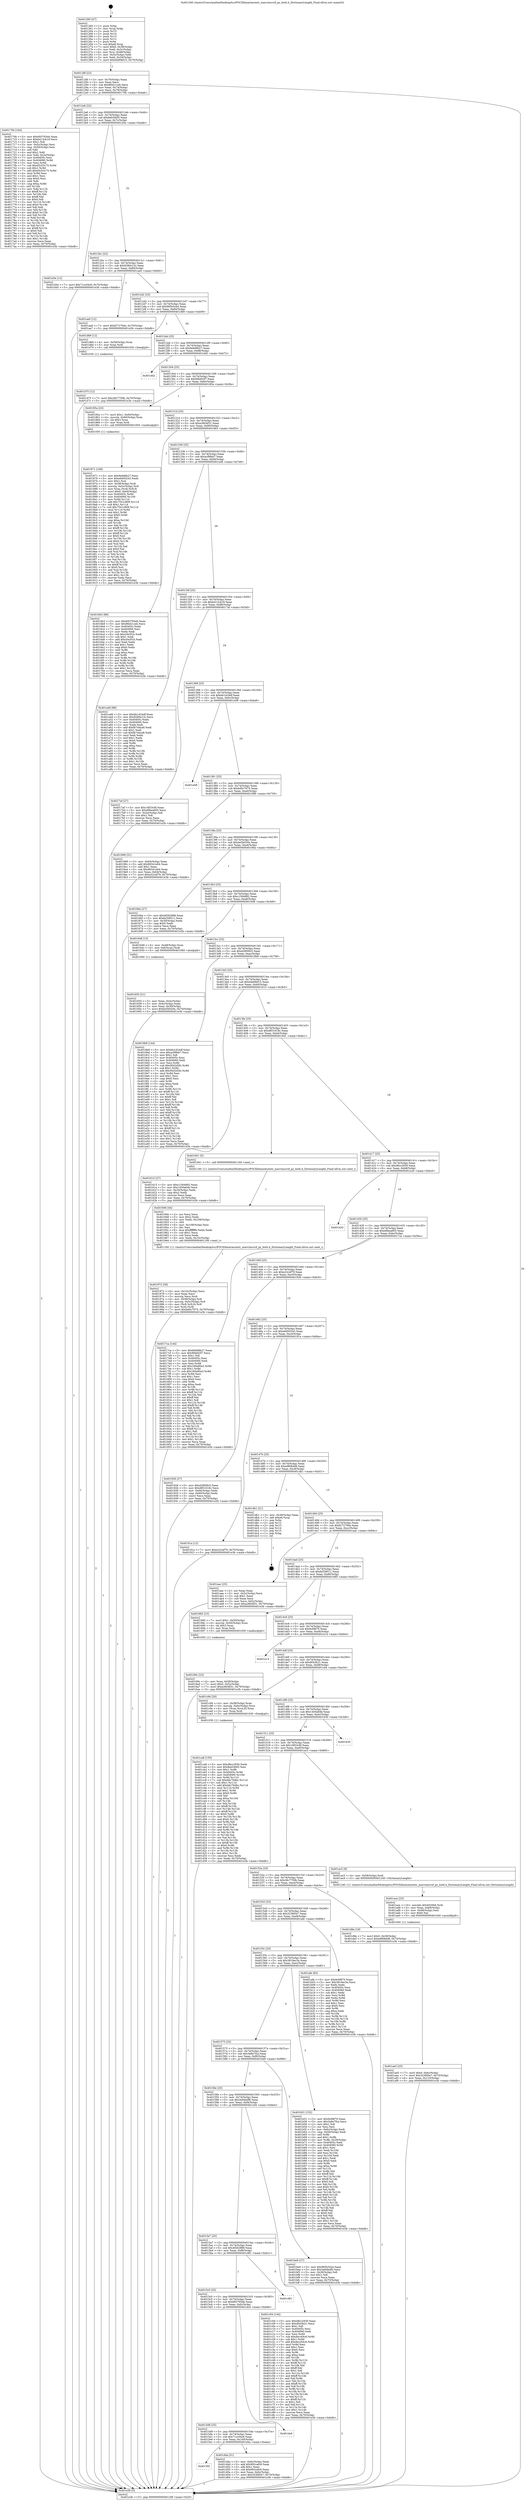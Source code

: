 digraph "0x401260" {
  label = "0x401260 (/mnt/c/Users/mathe/Desktop/tcc/POCII/binaries/extr_macvimsrcif_py_both.h_DictionaryLength_Final-ollvm.out::main(0))"
  labelloc = "t"
  node[shape=record]

  Entry [label="",width=0.3,height=0.3,shape=circle,fillcolor=black,style=filled]
  "0x40128f" [label="{
     0x40128f [23]\l
     | [instrs]\l
     &nbsp;&nbsp;0x40128f \<+3\>: mov -0x70(%rbp),%eax\l
     &nbsp;&nbsp;0x401292 \<+2\>: mov %eax,%ecx\l
     &nbsp;&nbsp;0x401294 \<+6\>: sub $0x86d21ceb,%ecx\l
     &nbsp;&nbsp;0x40129a \<+3\>: mov %eax,-0x74(%rbp)\l
     &nbsp;&nbsp;0x40129d \<+3\>: mov %ecx,-0x78(%rbp)\l
     &nbsp;&nbsp;0x4012a0 \<+6\>: je 000000000040170b \<main+0x4ab\>\l
  }"]
  "0x40170b" [label="{
     0x40170b [164]\l
     | [instrs]\l
     &nbsp;&nbsp;0x40170b \<+5\>: mov $0x693765eb,%eax\l
     &nbsp;&nbsp;0x401710 \<+5\>: mov $0xb413cb19,%ecx\l
     &nbsp;&nbsp;0x401715 \<+2\>: mov $0x1,%dl\l
     &nbsp;&nbsp;0x401717 \<+3\>: mov -0x5c(%rbp),%esi\l
     &nbsp;&nbsp;0x40171a \<+3\>: cmp -0x50(%rbp),%esi\l
     &nbsp;&nbsp;0x40171d \<+4\>: setl %dil\l
     &nbsp;&nbsp;0x401721 \<+4\>: and $0x1,%dil\l
     &nbsp;&nbsp;0x401725 \<+4\>: mov %dil,-0x2a(%rbp)\l
     &nbsp;&nbsp;0x401729 \<+7\>: mov 0x40405c,%esi\l
     &nbsp;&nbsp;0x401730 \<+8\>: mov 0x404060,%r8d\l
     &nbsp;&nbsp;0x401738 \<+3\>: mov %esi,%r9d\l
     &nbsp;&nbsp;0x40173b \<+7\>: sub $0xd3c53c75,%r9d\l
     &nbsp;&nbsp;0x401742 \<+4\>: sub $0x1,%r9d\l
     &nbsp;&nbsp;0x401746 \<+7\>: add $0xd3c53c75,%r9d\l
     &nbsp;&nbsp;0x40174d \<+4\>: imul %r9d,%esi\l
     &nbsp;&nbsp;0x401751 \<+3\>: and $0x1,%esi\l
     &nbsp;&nbsp;0x401754 \<+3\>: cmp $0x0,%esi\l
     &nbsp;&nbsp;0x401757 \<+4\>: sete %dil\l
     &nbsp;&nbsp;0x40175b \<+4\>: cmp $0xa,%r8d\l
     &nbsp;&nbsp;0x40175f \<+4\>: setl %r10b\l
     &nbsp;&nbsp;0x401763 \<+3\>: mov %dil,%r11b\l
     &nbsp;&nbsp;0x401766 \<+4\>: xor $0xff,%r11b\l
     &nbsp;&nbsp;0x40176a \<+3\>: mov %r10b,%bl\l
     &nbsp;&nbsp;0x40176d \<+3\>: xor $0xff,%bl\l
     &nbsp;&nbsp;0x401770 \<+3\>: xor $0x0,%dl\l
     &nbsp;&nbsp;0x401773 \<+3\>: mov %r11b,%r14b\l
     &nbsp;&nbsp;0x401776 \<+4\>: and $0x0,%r14b\l
     &nbsp;&nbsp;0x40177a \<+3\>: and %dl,%dil\l
     &nbsp;&nbsp;0x40177d \<+3\>: mov %bl,%r15b\l
     &nbsp;&nbsp;0x401780 \<+4\>: and $0x0,%r15b\l
     &nbsp;&nbsp;0x401784 \<+3\>: and %dl,%r10b\l
     &nbsp;&nbsp;0x401787 \<+3\>: or %dil,%r14b\l
     &nbsp;&nbsp;0x40178a \<+3\>: or %r10b,%r15b\l
     &nbsp;&nbsp;0x40178d \<+3\>: xor %r15b,%r14b\l
     &nbsp;&nbsp;0x401790 \<+3\>: or %bl,%r11b\l
     &nbsp;&nbsp;0x401793 \<+4\>: xor $0xff,%r11b\l
     &nbsp;&nbsp;0x401797 \<+3\>: or $0x0,%dl\l
     &nbsp;&nbsp;0x40179a \<+3\>: and %dl,%r11b\l
     &nbsp;&nbsp;0x40179d \<+3\>: or %r11b,%r14b\l
     &nbsp;&nbsp;0x4017a0 \<+4\>: test $0x1,%r14b\l
     &nbsp;&nbsp;0x4017a4 \<+3\>: cmovne %ecx,%eax\l
     &nbsp;&nbsp;0x4017a7 \<+3\>: mov %eax,-0x70(%rbp)\l
     &nbsp;&nbsp;0x4017aa \<+5\>: jmp 0000000000401e3b \<main+0xbdb\>\l
  }"]
  "0x4012a6" [label="{
     0x4012a6 [22]\l
     | [instrs]\l
     &nbsp;&nbsp;0x4012a6 \<+5\>: jmp 00000000004012ab \<main+0x4b\>\l
     &nbsp;&nbsp;0x4012ab \<+3\>: mov -0x74(%rbp),%eax\l
     &nbsp;&nbsp;0x4012ae \<+5\>: sub $0x8eb54f45,%eax\l
     &nbsp;&nbsp;0x4012b3 \<+3\>: mov %eax,-0x7c(%rbp)\l
     &nbsp;&nbsp;0x4012b6 \<+6\>: je 0000000000401d3e \<main+0xade\>\l
  }"]
  Exit [label="",width=0.3,height=0.3,shape=circle,fillcolor=black,style=filled,peripheries=2]
  "0x401d3e" [label="{
     0x401d3e [12]\l
     | [instrs]\l
     &nbsp;&nbsp;0x401d3e \<+7\>: movl $0x71cc04c6,-0x70(%rbp)\l
     &nbsp;&nbsp;0x401d45 \<+5\>: jmp 0000000000401e3b \<main+0xbdb\>\l
  }"]
  "0x4012bc" [label="{
     0x4012bc [22]\l
     | [instrs]\l
     &nbsp;&nbsp;0x4012bc \<+5\>: jmp 00000000004012c1 \<main+0x61\>\l
     &nbsp;&nbsp;0x4012c1 \<+3\>: mov -0x74(%rbp),%eax\l
     &nbsp;&nbsp;0x4012c4 \<+5\>: sub $0x9280e13c,%eax\l
     &nbsp;&nbsp;0x4012c9 \<+3\>: mov %eax,-0x80(%rbp)\l
     &nbsp;&nbsp;0x4012cc \<+6\>: je 0000000000401aa0 \<main+0x840\>\l
  }"]
  "0x401d75" [label="{
     0x401d75 [12]\l
     | [instrs]\l
     &nbsp;&nbsp;0x401d75 \<+7\>: movl $0x28c7759b,-0x70(%rbp)\l
     &nbsp;&nbsp;0x401d7c \<+5\>: jmp 0000000000401e3b \<main+0xbdb\>\l
  }"]
  "0x401aa0" [label="{
     0x401aa0 [12]\l
     | [instrs]\l
     &nbsp;&nbsp;0x401aa0 \<+7\>: movl $0xf272700e,-0x70(%rbp)\l
     &nbsp;&nbsp;0x401aa7 \<+5\>: jmp 0000000000401e3b \<main+0xbdb\>\l
  }"]
  "0x4012d2" [label="{
     0x4012d2 [25]\l
     | [instrs]\l
     &nbsp;&nbsp;0x4012d2 \<+5\>: jmp 00000000004012d7 \<main+0x77\>\l
     &nbsp;&nbsp;0x4012d7 \<+3\>: mov -0x74(%rbp),%eax\l
     &nbsp;&nbsp;0x4012da \<+5\>: sub $0x965b3cb4,%eax\l
     &nbsp;&nbsp;0x4012df \<+6\>: mov %eax,-0x84(%rbp)\l
     &nbsp;&nbsp;0x4012e5 \<+6\>: je 0000000000401d69 \<main+0xb09\>\l
  }"]
  "0x4015f2" [label="{
     0x4015f2\l
  }", style=dashed]
  "0x401d69" [label="{
     0x401d69 [12]\l
     | [instrs]\l
     &nbsp;&nbsp;0x401d69 \<+4\>: mov -0x58(%rbp),%rax\l
     &nbsp;&nbsp;0x401d6d \<+3\>: mov %rax,%rdi\l
     &nbsp;&nbsp;0x401d70 \<+5\>: call 0000000000401030 \<free@plt\>\l
     | [calls]\l
     &nbsp;&nbsp;0x401030 \{1\} (unknown)\l
  }"]
  "0x4012eb" [label="{
     0x4012eb [25]\l
     | [instrs]\l
     &nbsp;&nbsp;0x4012eb \<+5\>: jmp 00000000004012f0 \<main+0x90\>\l
     &nbsp;&nbsp;0x4012f0 \<+3\>: mov -0x74(%rbp),%eax\l
     &nbsp;&nbsp;0x4012f3 \<+5\>: sub $0x9e9d9b27,%eax\l
     &nbsp;&nbsp;0x4012f8 \<+6\>: mov %eax,-0x88(%rbp)\l
     &nbsp;&nbsp;0x4012fe \<+6\>: je 0000000000401dd2 \<main+0xb72\>\l
  }"]
  "0x401d4a" [label="{
     0x401d4a [31]\l
     | [instrs]\l
     &nbsp;&nbsp;0x401d4a \<+3\>: mov -0x6c(%rbp),%eax\l
     &nbsp;&nbsp;0x401d4d \<+5\>: add $0x992cafc8,%eax\l
     &nbsp;&nbsp;0x401d52 \<+3\>: add $0x1,%eax\l
     &nbsp;&nbsp;0x401d55 \<+5\>: sub $0x992cafc8,%eax\l
     &nbsp;&nbsp;0x401d5a \<+3\>: mov %eax,-0x6c(%rbp)\l
     &nbsp;&nbsp;0x401d5d \<+7\>: movl $0x323fd5e7,-0x70(%rbp)\l
     &nbsp;&nbsp;0x401d64 \<+5\>: jmp 0000000000401e3b \<main+0xbdb\>\l
  }"]
  "0x401dd2" [label="{
     0x401dd2\l
  }", style=dashed]
  "0x401304" [label="{
     0x401304 [25]\l
     | [instrs]\l
     &nbsp;&nbsp;0x401304 \<+5\>: jmp 0000000000401309 \<main+0xa9\>\l
     &nbsp;&nbsp;0x401309 \<+3\>: mov -0x74(%rbp),%eax\l
     &nbsp;&nbsp;0x40130c \<+5\>: sub $0x9f4d02f7,%eax\l
     &nbsp;&nbsp;0x401311 \<+6\>: mov %eax,-0x8c(%rbp)\l
     &nbsp;&nbsp;0x401317 \<+6\>: je 000000000040185a \<main+0x5fa\>\l
  }"]
  "0x4015d9" [label="{
     0x4015d9 [25]\l
     | [instrs]\l
     &nbsp;&nbsp;0x4015d9 \<+5\>: jmp 00000000004015de \<main+0x37e\>\l
     &nbsp;&nbsp;0x4015de \<+3\>: mov -0x74(%rbp),%eax\l
     &nbsp;&nbsp;0x4015e1 \<+5\>: sub $0x71cc04c6,%eax\l
     &nbsp;&nbsp;0x4015e6 \<+6\>: mov %eax,-0x100(%rbp)\l
     &nbsp;&nbsp;0x4015ec \<+6\>: je 0000000000401d4a \<main+0xaea\>\l
  }"]
  "0x40185a" [label="{
     0x40185a [23]\l
     | [instrs]\l
     &nbsp;&nbsp;0x40185a \<+7\>: movl $0x1,-0x60(%rbp)\l
     &nbsp;&nbsp;0x401861 \<+4\>: movslq -0x60(%rbp),%rax\l
     &nbsp;&nbsp;0x401865 \<+4\>: shl $0x3,%rax\l
     &nbsp;&nbsp;0x401869 \<+3\>: mov %rax,%rdi\l
     &nbsp;&nbsp;0x40186c \<+5\>: call 0000000000401050 \<malloc@plt\>\l
     | [calls]\l
     &nbsp;&nbsp;0x401050 \{1\} (unknown)\l
  }"]
  "0x40131d" [label="{
     0x40131d [25]\l
     | [instrs]\l
     &nbsp;&nbsp;0x40131d \<+5\>: jmp 0000000000401322 \<main+0xc2\>\l
     &nbsp;&nbsp;0x401322 \<+3\>: mov -0x74(%rbp),%eax\l
     &nbsp;&nbsp;0x401325 \<+5\>: sub $0xa3604f31,%eax\l
     &nbsp;&nbsp;0x40132a \<+6\>: mov %eax,-0x90(%rbp)\l
     &nbsp;&nbsp;0x401330 \<+6\>: je 00000000004016b3 \<main+0x453\>\l
  }"]
  "0x401dc6" [label="{
     0x401dc6\l
  }", style=dashed]
  "0x4016b3" [label="{
     0x4016b3 [88]\l
     | [instrs]\l
     &nbsp;&nbsp;0x4016b3 \<+5\>: mov $0x693765eb,%eax\l
     &nbsp;&nbsp;0x4016b8 \<+5\>: mov $0x86d21ceb,%ecx\l
     &nbsp;&nbsp;0x4016bd \<+7\>: mov 0x40405c,%edx\l
     &nbsp;&nbsp;0x4016c4 \<+7\>: mov 0x404060,%esi\l
     &nbsp;&nbsp;0x4016cb \<+2\>: mov %edx,%edi\l
     &nbsp;&nbsp;0x4016cd \<+6\>: sub $0xc0e3f1b,%edi\l
     &nbsp;&nbsp;0x4016d3 \<+3\>: sub $0x1,%edi\l
     &nbsp;&nbsp;0x4016d6 \<+6\>: add $0xc0e3f1b,%edi\l
     &nbsp;&nbsp;0x4016dc \<+3\>: imul %edi,%edx\l
     &nbsp;&nbsp;0x4016df \<+3\>: and $0x1,%edx\l
     &nbsp;&nbsp;0x4016e2 \<+3\>: cmp $0x0,%edx\l
     &nbsp;&nbsp;0x4016e5 \<+4\>: sete %r8b\l
     &nbsp;&nbsp;0x4016e9 \<+3\>: cmp $0xa,%esi\l
     &nbsp;&nbsp;0x4016ec \<+4\>: setl %r9b\l
     &nbsp;&nbsp;0x4016f0 \<+3\>: mov %r8b,%r10b\l
     &nbsp;&nbsp;0x4016f3 \<+3\>: and %r9b,%r10b\l
     &nbsp;&nbsp;0x4016f6 \<+3\>: xor %r9b,%r8b\l
     &nbsp;&nbsp;0x4016f9 \<+3\>: or %r8b,%r10b\l
     &nbsp;&nbsp;0x4016fc \<+4\>: test $0x1,%r10b\l
     &nbsp;&nbsp;0x401700 \<+3\>: cmovne %ecx,%eax\l
     &nbsp;&nbsp;0x401703 \<+3\>: mov %eax,-0x70(%rbp)\l
     &nbsp;&nbsp;0x401706 \<+5\>: jmp 0000000000401e3b \<main+0xbdb\>\l
  }"]
  "0x401336" [label="{
     0x401336 [25]\l
     | [instrs]\l
     &nbsp;&nbsp;0x401336 \<+5\>: jmp 000000000040133b \<main+0xdb\>\l
     &nbsp;&nbsp;0x40133b \<+3\>: mov -0x74(%rbp),%eax\l
     &nbsp;&nbsp;0x40133e \<+5\>: sub $0xacf9feb7,%eax\l
     &nbsp;&nbsp;0x401343 \<+6\>: mov %eax,-0x94(%rbp)\l
     &nbsp;&nbsp;0x401349 \<+6\>: je 0000000000401a48 \<main+0x7e8\>\l
  }"]
  "0x4015c0" [label="{
     0x4015c0 [25]\l
     | [instrs]\l
     &nbsp;&nbsp;0x4015c0 \<+5\>: jmp 00000000004015c5 \<main+0x365\>\l
     &nbsp;&nbsp;0x4015c5 \<+3\>: mov -0x74(%rbp),%eax\l
     &nbsp;&nbsp;0x4015c8 \<+5\>: sub $0x693765eb,%eax\l
     &nbsp;&nbsp;0x4015cd \<+6\>: mov %eax,-0xfc(%rbp)\l
     &nbsp;&nbsp;0x4015d3 \<+6\>: je 0000000000401dc6 \<main+0xb66\>\l
  }"]
  "0x401a48" [label="{
     0x401a48 [88]\l
     | [instrs]\l
     &nbsp;&nbsp;0x401a48 \<+5\>: mov $0xbb1d24df,%eax\l
     &nbsp;&nbsp;0x401a4d \<+5\>: mov $0x9280e13c,%ecx\l
     &nbsp;&nbsp;0x401a52 \<+7\>: mov 0x40405c,%edx\l
     &nbsp;&nbsp;0x401a59 \<+7\>: mov 0x404060,%esi\l
     &nbsp;&nbsp;0x401a60 \<+2\>: mov %edx,%edi\l
     &nbsp;&nbsp;0x401a62 \<+6\>: add $0xfb74dca8,%edi\l
     &nbsp;&nbsp;0x401a68 \<+3\>: sub $0x1,%edi\l
     &nbsp;&nbsp;0x401a6b \<+6\>: sub $0xfb74dca8,%edi\l
     &nbsp;&nbsp;0x401a71 \<+3\>: imul %edi,%edx\l
     &nbsp;&nbsp;0x401a74 \<+3\>: and $0x1,%edx\l
     &nbsp;&nbsp;0x401a77 \<+3\>: cmp $0x0,%edx\l
     &nbsp;&nbsp;0x401a7a \<+4\>: sete %r8b\l
     &nbsp;&nbsp;0x401a7e \<+3\>: cmp $0xa,%esi\l
     &nbsp;&nbsp;0x401a81 \<+4\>: setl %r9b\l
     &nbsp;&nbsp;0x401a85 \<+3\>: mov %r8b,%r10b\l
     &nbsp;&nbsp;0x401a88 \<+3\>: and %r9b,%r10b\l
     &nbsp;&nbsp;0x401a8b \<+3\>: xor %r9b,%r8b\l
     &nbsp;&nbsp;0x401a8e \<+3\>: or %r8b,%r10b\l
     &nbsp;&nbsp;0x401a91 \<+4\>: test $0x1,%r10b\l
     &nbsp;&nbsp;0x401a95 \<+3\>: cmovne %ecx,%eax\l
     &nbsp;&nbsp;0x401a98 \<+3\>: mov %eax,-0x70(%rbp)\l
     &nbsp;&nbsp;0x401a9b \<+5\>: jmp 0000000000401e3b \<main+0xbdb\>\l
  }"]
  "0x40134f" [label="{
     0x40134f [25]\l
     | [instrs]\l
     &nbsp;&nbsp;0x40134f \<+5\>: jmp 0000000000401354 \<main+0xf4\>\l
     &nbsp;&nbsp;0x401354 \<+3\>: mov -0x74(%rbp),%eax\l
     &nbsp;&nbsp;0x401357 \<+5\>: sub $0xb413cb19,%eax\l
     &nbsp;&nbsp;0x40135c \<+6\>: mov %eax,-0x98(%rbp)\l
     &nbsp;&nbsp;0x401362 \<+6\>: je 00000000004017af \<main+0x54f\>\l
  }"]
  "0x401d81" [label="{
     0x401d81\l
  }", style=dashed]
  "0x4017af" [label="{
     0x4017af [27]\l
     | [instrs]\l
     &nbsp;&nbsp;0x4017af \<+5\>: mov $0x16f33cfd,%eax\l
     &nbsp;&nbsp;0x4017b4 \<+5\>: mov $0xd9bea605,%ecx\l
     &nbsp;&nbsp;0x4017b9 \<+3\>: mov -0x2a(%rbp),%dl\l
     &nbsp;&nbsp;0x4017bc \<+3\>: test $0x1,%dl\l
     &nbsp;&nbsp;0x4017bf \<+3\>: cmovne %ecx,%eax\l
     &nbsp;&nbsp;0x4017c2 \<+3\>: mov %eax,-0x70(%rbp)\l
     &nbsp;&nbsp;0x4017c5 \<+5\>: jmp 0000000000401e3b \<main+0xbdb\>\l
  }"]
  "0x401368" [label="{
     0x401368 [25]\l
     | [instrs]\l
     &nbsp;&nbsp;0x401368 \<+5\>: jmp 000000000040136d \<main+0x10d\>\l
     &nbsp;&nbsp;0x40136d \<+3\>: mov -0x74(%rbp),%eax\l
     &nbsp;&nbsp;0x401370 \<+5\>: sub $0xbb1d24df,%eax\l
     &nbsp;&nbsp;0x401375 \<+6\>: mov %eax,-0x9c(%rbp)\l
     &nbsp;&nbsp;0x40137b \<+6\>: je 0000000000401e08 \<main+0xba8\>\l
  }"]
  "0x401ca8" [label="{
     0x401ca8 [150]\l
     | [instrs]\l
     &nbsp;&nbsp;0x401ca8 \<+5\>: mov $0xd8cc2930,%edx\l
     &nbsp;&nbsp;0x401cad \<+5\>: mov $0x8eb54f45,%esi\l
     &nbsp;&nbsp;0x401cb2 \<+3\>: mov $0x1,%r8b\l
     &nbsp;&nbsp;0x401cb5 \<+8\>: mov 0x40405c,%r9d\l
     &nbsp;&nbsp;0x401cbd \<+8\>: mov 0x404060,%r10d\l
     &nbsp;&nbsp;0x401cc5 \<+3\>: mov %r9d,%r11d\l
     &nbsp;&nbsp;0x401cc8 \<+7\>: sub $0xddc76dbc,%r11d\l
     &nbsp;&nbsp;0x401ccf \<+4\>: sub $0x1,%r11d\l
     &nbsp;&nbsp;0x401cd3 \<+7\>: add $0xddc76dbc,%r11d\l
     &nbsp;&nbsp;0x401cda \<+4\>: imul %r11d,%r9d\l
     &nbsp;&nbsp;0x401cde \<+4\>: and $0x1,%r9d\l
     &nbsp;&nbsp;0x401ce2 \<+4\>: cmp $0x0,%r9d\l
     &nbsp;&nbsp;0x401ce6 \<+3\>: sete %bl\l
     &nbsp;&nbsp;0x401ce9 \<+4\>: cmp $0xa,%r10d\l
     &nbsp;&nbsp;0x401ced \<+4\>: setl %r14b\l
     &nbsp;&nbsp;0x401cf1 \<+3\>: mov %bl,%r15b\l
     &nbsp;&nbsp;0x401cf4 \<+4\>: xor $0xff,%r15b\l
     &nbsp;&nbsp;0x401cf8 \<+3\>: mov %r14b,%r12b\l
     &nbsp;&nbsp;0x401cfb \<+4\>: xor $0xff,%r12b\l
     &nbsp;&nbsp;0x401cff \<+4\>: xor $0x0,%r8b\l
     &nbsp;&nbsp;0x401d03 \<+3\>: mov %r15b,%r13b\l
     &nbsp;&nbsp;0x401d06 \<+4\>: and $0x0,%r13b\l
     &nbsp;&nbsp;0x401d0a \<+3\>: and %r8b,%bl\l
     &nbsp;&nbsp;0x401d0d \<+3\>: mov %r12b,%al\l
     &nbsp;&nbsp;0x401d10 \<+2\>: and $0x0,%al\l
     &nbsp;&nbsp;0x401d12 \<+3\>: and %r8b,%r14b\l
     &nbsp;&nbsp;0x401d15 \<+3\>: or %bl,%r13b\l
     &nbsp;&nbsp;0x401d18 \<+3\>: or %r14b,%al\l
     &nbsp;&nbsp;0x401d1b \<+3\>: xor %al,%r13b\l
     &nbsp;&nbsp;0x401d1e \<+3\>: or %r12b,%r15b\l
     &nbsp;&nbsp;0x401d21 \<+4\>: xor $0xff,%r15b\l
     &nbsp;&nbsp;0x401d25 \<+4\>: or $0x0,%r8b\l
     &nbsp;&nbsp;0x401d29 \<+3\>: and %r8b,%r15b\l
     &nbsp;&nbsp;0x401d2c \<+3\>: or %r15b,%r13b\l
     &nbsp;&nbsp;0x401d2f \<+4\>: test $0x1,%r13b\l
     &nbsp;&nbsp;0x401d33 \<+3\>: cmovne %esi,%edx\l
     &nbsp;&nbsp;0x401d36 \<+3\>: mov %edx,-0x70(%rbp)\l
     &nbsp;&nbsp;0x401d39 \<+5\>: jmp 0000000000401e3b \<main+0xbdb\>\l
  }"]
  "0x401e08" [label="{
     0x401e08\l
  }", style=dashed]
  "0x401381" [label="{
     0x401381 [25]\l
     | [instrs]\l
     &nbsp;&nbsp;0x401381 \<+5\>: jmp 0000000000401386 \<main+0x126\>\l
     &nbsp;&nbsp;0x401386 \<+3\>: mov -0x74(%rbp),%eax\l
     &nbsp;&nbsp;0x401389 \<+5\>: sub $0xbd0c7675,%eax\l
     &nbsp;&nbsp;0x40138e \<+6\>: mov %eax,-0xa0(%rbp)\l
     &nbsp;&nbsp;0x401394 \<+6\>: je 0000000000401999 \<main+0x739\>\l
  }"]
  "0x4015a7" [label="{
     0x4015a7 [25]\l
     | [instrs]\l
     &nbsp;&nbsp;0x4015a7 \<+5\>: jmp 00000000004015ac \<main+0x34c\>\l
     &nbsp;&nbsp;0x4015ac \<+3\>: mov -0x74(%rbp),%eax\l
     &nbsp;&nbsp;0x4015af \<+5\>: sub $0x4f262888,%eax\l
     &nbsp;&nbsp;0x4015b4 \<+6\>: mov %eax,-0xf8(%rbp)\l
     &nbsp;&nbsp;0x4015ba \<+6\>: je 0000000000401d81 \<main+0xb21\>\l
  }"]
  "0x401999" [label="{
     0x401999 [31]\l
     | [instrs]\l
     &nbsp;&nbsp;0x401999 \<+3\>: mov -0x64(%rbp),%eax\l
     &nbsp;&nbsp;0x40199c \<+5\>: add $0x96341e64,%eax\l
     &nbsp;&nbsp;0x4019a1 \<+3\>: add $0x1,%eax\l
     &nbsp;&nbsp;0x4019a4 \<+5\>: sub $0x96341e64,%eax\l
     &nbsp;&nbsp;0x4019a9 \<+3\>: mov %eax,-0x64(%rbp)\l
     &nbsp;&nbsp;0x4019ac \<+7\>: movl $0xe22c4f79,-0x70(%rbp)\l
     &nbsp;&nbsp;0x4019b3 \<+5\>: jmp 0000000000401e3b \<main+0xbdb\>\l
  }"]
  "0x40139a" [label="{
     0x40139a [25]\l
     | [instrs]\l
     &nbsp;&nbsp;0x40139a \<+5\>: jmp 000000000040139f \<main+0x13f\>\l
     &nbsp;&nbsp;0x40139f \<+3\>: mov -0x74(%rbp),%eax\l
     &nbsp;&nbsp;0x4013a2 \<+5\>: sub $0xbe5b020e,%eax\l
     &nbsp;&nbsp;0x4013a7 \<+6\>: mov %eax,-0xa4(%rbp)\l
     &nbsp;&nbsp;0x4013ad \<+6\>: je 000000000040166a \<main+0x40a\>\l
  }"]
  "0x401c04" [label="{
     0x401c04 [144]\l
     | [instrs]\l
     &nbsp;&nbsp;0x401c04 \<+5\>: mov $0xd8cc2930,%eax\l
     &nbsp;&nbsp;0x401c09 \<+5\>: mov $0xd043b21,%ecx\l
     &nbsp;&nbsp;0x401c0e \<+2\>: mov $0x1,%dl\l
     &nbsp;&nbsp;0x401c10 \<+7\>: mov 0x40405c,%esi\l
     &nbsp;&nbsp;0x401c17 \<+7\>: mov 0x404060,%edi\l
     &nbsp;&nbsp;0x401c1e \<+3\>: mov %esi,%r8d\l
     &nbsp;&nbsp;0x401c21 \<+7\>: sub $0xdecc64c9,%r8d\l
     &nbsp;&nbsp;0x401c28 \<+4\>: sub $0x1,%r8d\l
     &nbsp;&nbsp;0x401c2c \<+7\>: add $0xdecc64c9,%r8d\l
     &nbsp;&nbsp;0x401c33 \<+4\>: imul %r8d,%esi\l
     &nbsp;&nbsp;0x401c37 \<+3\>: and $0x1,%esi\l
     &nbsp;&nbsp;0x401c3a \<+3\>: cmp $0x0,%esi\l
     &nbsp;&nbsp;0x401c3d \<+4\>: sete %r9b\l
     &nbsp;&nbsp;0x401c41 \<+3\>: cmp $0xa,%edi\l
     &nbsp;&nbsp;0x401c44 \<+4\>: setl %r10b\l
     &nbsp;&nbsp;0x401c48 \<+3\>: mov %r9b,%r11b\l
     &nbsp;&nbsp;0x401c4b \<+4\>: xor $0xff,%r11b\l
     &nbsp;&nbsp;0x401c4f \<+3\>: mov %r10b,%bl\l
     &nbsp;&nbsp;0x401c52 \<+3\>: xor $0xff,%bl\l
     &nbsp;&nbsp;0x401c55 \<+3\>: xor $0x1,%dl\l
     &nbsp;&nbsp;0x401c58 \<+3\>: mov %r11b,%r14b\l
     &nbsp;&nbsp;0x401c5b \<+4\>: and $0xff,%r14b\l
     &nbsp;&nbsp;0x401c5f \<+3\>: and %dl,%r9b\l
     &nbsp;&nbsp;0x401c62 \<+3\>: mov %bl,%r15b\l
     &nbsp;&nbsp;0x401c65 \<+4\>: and $0xff,%r15b\l
     &nbsp;&nbsp;0x401c69 \<+3\>: and %dl,%r10b\l
     &nbsp;&nbsp;0x401c6c \<+3\>: or %r9b,%r14b\l
     &nbsp;&nbsp;0x401c6f \<+3\>: or %r10b,%r15b\l
     &nbsp;&nbsp;0x401c72 \<+3\>: xor %r15b,%r14b\l
     &nbsp;&nbsp;0x401c75 \<+3\>: or %bl,%r11b\l
     &nbsp;&nbsp;0x401c78 \<+4\>: xor $0xff,%r11b\l
     &nbsp;&nbsp;0x401c7c \<+3\>: or $0x1,%dl\l
     &nbsp;&nbsp;0x401c7f \<+3\>: and %dl,%r11b\l
     &nbsp;&nbsp;0x401c82 \<+3\>: or %r11b,%r14b\l
     &nbsp;&nbsp;0x401c85 \<+4\>: test $0x1,%r14b\l
     &nbsp;&nbsp;0x401c89 \<+3\>: cmovne %ecx,%eax\l
     &nbsp;&nbsp;0x401c8c \<+3\>: mov %eax,-0x70(%rbp)\l
     &nbsp;&nbsp;0x401c8f \<+5\>: jmp 0000000000401e3b \<main+0xbdb\>\l
  }"]
  "0x40166a" [label="{
     0x40166a [27]\l
     | [instrs]\l
     &nbsp;&nbsp;0x40166a \<+5\>: mov $0x4f262888,%eax\l
     &nbsp;&nbsp;0x40166f \<+5\>: mov $0xfa358511,%ecx\l
     &nbsp;&nbsp;0x401674 \<+3\>: mov -0x30(%rbp),%edx\l
     &nbsp;&nbsp;0x401677 \<+3\>: cmp $0x0,%edx\l
     &nbsp;&nbsp;0x40167a \<+3\>: cmove %ecx,%eax\l
     &nbsp;&nbsp;0x40167d \<+3\>: mov %eax,-0x70(%rbp)\l
     &nbsp;&nbsp;0x401680 \<+5\>: jmp 0000000000401e3b \<main+0xbdb\>\l
  }"]
  "0x4013b3" [label="{
     0x4013b3 [25]\l
     | [instrs]\l
     &nbsp;&nbsp;0x4013b3 \<+5\>: jmp 00000000004013b8 \<main+0x158\>\l
     &nbsp;&nbsp;0x4013b8 \<+3\>: mov -0x74(%rbp),%eax\l
     &nbsp;&nbsp;0x4013bb \<+5\>: sub $0xc1564892,%eax\l
     &nbsp;&nbsp;0x4013c0 \<+6\>: mov %eax,-0xa8(%rbp)\l
     &nbsp;&nbsp;0x4013c6 \<+6\>: je 0000000000401648 \<main+0x3e8\>\l
  }"]
  "0x40158e" [label="{
     0x40158e [25]\l
     | [instrs]\l
     &nbsp;&nbsp;0x40158e \<+5\>: jmp 0000000000401593 \<main+0x333\>\l
     &nbsp;&nbsp;0x401593 \<+3\>: mov -0x74(%rbp),%eax\l
     &nbsp;&nbsp;0x401596 \<+5\>: sub $0x3a94bdf0,%eax\l
     &nbsp;&nbsp;0x40159b \<+6\>: mov %eax,-0xf4(%rbp)\l
     &nbsp;&nbsp;0x4015a1 \<+6\>: je 0000000000401c04 \<main+0x9a4\>\l
  }"]
  "0x401648" [label="{
     0x401648 [13]\l
     | [instrs]\l
     &nbsp;&nbsp;0x401648 \<+4\>: mov -0x48(%rbp),%rax\l
     &nbsp;&nbsp;0x40164c \<+4\>: mov 0x8(%rax),%rdi\l
     &nbsp;&nbsp;0x401650 \<+5\>: call 0000000000401060 \<atoi@plt\>\l
     | [calls]\l
     &nbsp;&nbsp;0x401060 \{1\} (unknown)\l
  }"]
  "0x4013cc" [label="{
     0x4013cc [25]\l
     | [instrs]\l
     &nbsp;&nbsp;0x4013cc \<+5\>: jmp 00000000004013d1 \<main+0x171\>\l
     &nbsp;&nbsp;0x4013d1 \<+3\>: mov -0x74(%rbp),%eax\l
     &nbsp;&nbsp;0x4013d4 \<+5\>: sub $0xd2800fc5,%eax\l
     &nbsp;&nbsp;0x4013d9 \<+6\>: mov %eax,-0xac(%rbp)\l
     &nbsp;&nbsp;0x4013df \<+6\>: je 00000000004019b8 \<main+0x758\>\l
  }"]
  "0x401be9" [label="{
     0x401be9 [27]\l
     | [instrs]\l
     &nbsp;&nbsp;0x401be9 \<+5\>: mov $0x965b3cb4,%eax\l
     &nbsp;&nbsp;0x401bee \<+5\>: mov $0x3a94bdf0,%ecx\l
     &nbsp;&nbsp;0x401bf3 \<+3\>: mov -0x29(%rbp),%dl\l
     &nbsp;&nbsp;0x401bf6 \<+3\>: test $0x1,%dl\l
     &nbsp;&nbsp;0x401bf9 \<+3\>: cmovne %ecx,%eax\l
     &nbsp;&nbsp;0x401bfc \<+3\>: mov %eax,-0x70(%rbp)\l
     &nbsp;&nbsp;0x401bff \<+5\>: jmp 0000000000401e3b \<main+0xbdb\>\l
  }"]
  "0x4019b8" [label="{
     0x4019b8 [144]\l
     | [instrs]\l
     &nbsp;&nbsp;0x4019b8 \<+5\>: mov $0xbb1d24df,%eax\l
     &nbsp;&nbsp;0x4019bd \<+5\>: mov $0xacf9feb7,%ecx\l
     &nbsp;&nbsp;0x4019c2 \<+2\>: mov $0x1,%dl\l
     &nbsp;&nbsp;0x4019c4 \<+7\>: mov 0x40405c,%esi\l
     &nbsp;&nbsp;0x4019cb \<+7\>: mov 0x404060,%edi\l
     &nbsp;&nbsp;0x4019d2 \<+3\>: mov %esi,%r8d\l
     &nbsp;&nbsp;0x4019d5 \<+7\>: sub $0x5642d3fc,%r8d\l
     &nbsp;&nbsp;0x4019dc \<+4\>: sub $0x1,%r8d\l
     &nbsp;&nbsp;0x4019e0 \<+7\>: add $0x5642d3fc,%r8d\l
     &nbsp;&nbsp;0x4019e7 \<+4\>: imul %r8d,%esi\l
     &nbsp;&nbsp;0x4019eb \<+3\>: and $0x1,%esi\l
     &nbsp;&nbsp;0x4019ee \<+3\>: cmp $0x0,%esi\l
     &nbsp;&nbsp;0x4019f1 \<+4\>: sete %r9b\l
     &nbsp;&nbsp;0x4019f5 \<+3\>: cmp $0xa,%edi\l
     &nbsp;&nbsp;0x4019f8 \<+4\>: setl %r10b\l
     &nbsp;&nbsp;0x4019fc \<+3\>: mov %r9b,%r11b\l
     &nbsp;&nbsp;0x4019ff \<+4\>: xor $0xff,%r11b\l
     &nbsp;&nbsp;0x401a03 \<+3\>: mov %r10b,%bl\l
     &nbsp;&nbsp;0x401a06 \<+3\>: xor $0xff,%bl\l
     &nbsp;&nbsp;0x401a09 \<+3\>: xor $0x1,%dl\l
     &nbsp;&nbsp;0x401a0c \<+3\>: mov %r11b,%r14b\l
     &nbsp;&nbsp;0x401a0f \<+4\>: and $0xff,%r14b\l
     &nbsp;&nbsp;0x401a13 \<+3\>: and %dl,%r9b\l
     &nbsp;&nbsp;0x401a16 \<+3\>: mov %bl,%r15b\l
     &nbsp;&nbsp;0x401a19 \<+4\>: and $0xff,%r15b\l
     &nbsp;&nbsp;0x401a1d \<+3\>: and %dl,%r10b\l
     &nbsp;&nbsp;0x401a20 \<+3\>: or %r9b,%r14b\l
     &nbsp;&nbsp;0x401a23 \<+3\>: or %r10b,%r15b\l
     &nbsp;&nbsp;0x401a26 \<+3\>: xor %r15b,%r14b\l
     &nbsp;&nbsp;0x401a29 \<+3\>: or %bl,%r11b\l
     &nbsp;&nbsp;0x401a2c \<+4\>: xor $0xff,%r11b\l
     &nbsp;&nbsp;0x401a30 \<+3\>: or $0x1,%dl\l
     &nbsp;&nbsp;0x401a33 \<+3\>: and %dl,%r11b\l
     &nbsp;&nbsp;0x401a36 \<+3\>: or %r11b,%r14b\l
     &nbsp;&nbsp;0x401a39 \<+4\>: test $0x1,%r14b\l
     &nbsp;&nbsp;0x401a3d \<+3\>: cmovne %ecx,%eax\l
     &nbsp;&nbsp;0x401a40 \<+3\>: mov %eax,-0x70(%rbp)\l
     &nbsp;&nbsp;0x401a43 \<+5\>: jmp 0000000000401e3b \<main+0xbdb\>\l
  }"]
  "0x4013e5" [label="{
     0x4013e5 [25]\l
     | [instrs]\l
     &nbsp;&nbsp;0x4013e5 \<+5\>: jmp 00000000004013ea \<main+0x18a\>\l
     &nbsp;&nbsp;0x4013ea \<+3\>: mov -0x74(%rbp),%eax\l
     &nbsp;&nbsp;0x4013ed \<+5\>: sub $0xd4d08d15,%eax\l
     &nbsp;&nbsp;0x4013f2 \<+6\>: mov %eax,-0xb0(%rbp)\l
     &nbsp;&nbsp;0x4013f8 \<+6\>: je 0000000000401615 \<main+0x3b5\>\l
  }"]
  "0x401575" [label="{
     0x401575 [25]\l
     | [instrs]\l
     &nbsp;&nbsp;0x401575 \<+5\>: jmp 000000000040157a \<main+0x31a\>\l
     &nbsp;&nbsp;0x40157a \<+3\>: mov -0x74(%rbp),%eax\l
     &nbsp;&nbsp;0x40157d \<+5\>: sub $0x3a8e7fca,%eax\l
     &nbsp;&nbsp;0x401582 \<+6\>: mov %eax,-0xf0(%rbp)\l
     &nbsp;&nbsp;0x401588 \<+6\>: je 0000000000401be9 \<main+0x989\>\l
  }"]
  "0x401615" [label="{
     0x401615 [27]\l
     | [instrs]\l
     &nbsp;&nbsp;0x401615 \<+5\>: mov $0xc1564892,%eax\l
     &nbsp;&nbsp;0x40161a \<+5\>: mov $0x1450a64b,%ecx\l
     &nbsp;&nbsp;0x40161f \<+3\>: mov -0x34(%rbp),%edx\l
     &nbsp;&nbsp;0x401622 \<+3\>: cmp $0x2,%edx\l
     &nbsp;&nbsp;0x401625 \<+3\>: cmovne %ecx,%eax\l
     &nbsp;&nbsp;0x401628 \<+3\>: mov %eax,-0x70(%rbp)\l
     &nbsp;&nbsp;0x40162b \<+5\>: jmp 0000000000401e3b \<main+0xbdb\>\l
  }"]
  "0x4013fe" [label="{
     0x4013fe [25]\l
     | [instrs]\l
     &nbsp;&nbsp;0x4013fe \<+5\>: jmp 0000000000401403 \<main+0x1a3\>\l
     &nbsp;&nbsp;0x401403 \<+3\>: mov -0x74(%rbp),%eax\l
     &nbsp;&nbsp;0x401406 \<+5\>: sub $0xd851618c,%eax\l
     &nbsp;&nbsp;0x40140b \<+6\>: mov %eax,-0xb4(%rbp)\l
     &nbsp;&nbsp;0x401411 \<+6\>: je 0000000000401941 \<main+0x6e1\>\l
  }"]
  "0x401e3b" [label="{
     0x401e3b [5]\l
     | [instrs]\l
     &nbsp;&nbsp;0x401e3b \<+5\>: jmp 000000000040128f \<main+0x2f\>\l
  }"]
  "0x401260" [label="{
     0x401260 [47]\l
     | [instrs]\l
     &nbsp;&nbsp;0x401260 \<+1\>: push %rbp\l
     &nbsp;&nbsp;0x401261 \<+3\>: mov %rsp,%rbp\l
     &nbsp;&nbsp;0x401264 \<+2\>: push %r15\l
     &nbsp;&nbsp;0x401266 \<+2\>: push %r14\l
     &nbsp;&nbsp;0x401268 \<+2\>: push %r13\l
     &nbsp;&nbsp;0x40126a \<+2\>: push %r12\l
     &nbsp;&nbsp;0x40126c \<+1\>: push %rbx\l
     &nbsp;&nbsp;0x40126d \<+7\>: sub $0xe8,%rsp\l
     &nbsp;&nbsp;0x401274 \<+7\>: movl $0x0,-0x38(%rbp)\l
     &nbsp;&nbsp;0x40127b \<+3\>: mov %edi,-0x3c(%rbp)\l
     &nbsp;&nbsp;0x40127e \<+4\>: mov %rsi,-0x48(%rbp)\l
     &nbsp;&nbsp;0x401282 \<+3\>: mov -0x3c(%rbp),%edi\l
     &nbsp;&nbsp;0x401285 \<+3\>: mov %edi,-0x34(%rbp)\l
     &nbsp;&nbsp;0x401288 \<+7\>: movl $0xd4d08d15,-0x70(%rbp)\l
  }"]
  "0x401655" [label="{
     0x401655 [21]\l
     | [instrs]\l
     &nbsp;&nbsp;0x401655 \<+3\>: mov %eax,-0x4c(%rbp)\l
     &nbsp;&nbsp;0x401658 \<+3\>: mov -0x4c(%rbp),%eax\l
     &nbsp;&nbsp;0x40165b \<+3\>: mov %eax,-0x30(%rbp)\l
     &nbsp;&nbsp;0x40165e \<+7\>: movl $0xbe5b020e,-0x70(%rbp)\l
     &nbsp;&nbsp;0x401665 \<+5\>: jmp 0000000000401e3b \<main+0xbdb\>\l
  }"]
  "0x401b51" [label="{
     0x401b51 [152]\l
     | [instrs]\l
     &nbsp;&nbsp;0x401b51 \<+5\>: mov $0x9c68f70,%eax\l
     &nbsp;&nbsp;0x401b56 \<+5\>: mov $0x3a8e7fca,%ecx\l
     &nbsp;&nbsp;0x401b5b \<+2\>: mov $0x1,%dl\l
     &nbsp;&nbsp;0x401b5d \<+2\>: xor %esi,%esi\l
     &nbsp;&nbsp;0x401b5f \<+3\>: mov -0x6c(%rbp),%edi\l
     &nbsp;&nbsp;0x401b62 \<+3\>: cmp -0x50(%rbp),%edi\l
     &nbsp;&nbsp;0x401b65 \<+4\>: setl %r8b\l
     &nbsp;&nbsp;0x401b69 \<+4\>: and $0x1,%r8b\l
     &nbsp;&nbsp;0x401b6d \<+4\>: mov %r8b,-0x29(%rbp)\l
     &nbsp;&nbsp;0x401b71 \<+7\>: mov 0x40405c,%edi\l
     &nbsp;&nbsp;0x401b78 \<+8\>: mov 0x404060,%r9d\l
     &nbsp;&nbsp;0x401b80 \<+3\>: sub $0x1,%esi\l
     &nbsp;&nbsp;0x401b83 \<+3\>: mov %edi,%r10d\l
     &nbsp;&nbsp;0x401b86 \<+3\>: add %esi,%r10d\l
     &nbsp;&nbsp;0x401b89 \<+4\>: imul %r10d,%edi\l
     &nbsp;&nbsp;0x401b8d \<+3\>: and $0x1,%edi\l
     &nbsp;&nbsp;0x401b90 \<+3\>: cmp $0x0,%edi\l
     &nbsp;&nbsp;0x401b93 \<+4\>: sete %r8b\l
     &nbsp;&nbsp;0x401b97 \<+4\>: cmp $0xa,%r9d\l
     &nbsp;&nbsp;0x401b9b \<+4\>: setl %r11b\l
     &nbsp;&nbsp;0x401b9f \<+3\>: mov %r8b,%bl\l
     &nbsp;&nbsp;0x401ba2 \<+3\>: xor $0xff,%bl\l
     &nbsp;&nbsp;0x401ba5 \<+3\>: mov %r11b,%r14b\l
     &nbsp;&nbsp;0x401ba8 \<+4\>: xor $0xff,%r14b\l
     &nbsp;&nbsp;0x401bac \<+3\>: xor $0x0,%dl\l
     &nbsp;&nbsp;0x401baf \<+3\>: mov %bl,%r15b\l
     &nbsp;&nbsp;0x401bb2 \<+4\>: and $0x0,%r15b\l
     &nbsp;&nbsp;0x401bb6 \<+3\>: and %dl,%r8b\l
     &nbsp;&nbsp;0x401bb9 \<+3\>: mov %r14b,%r12b\l
     &nbsp;&nbsp;0x401bbc \<+4\>: and $0x0,%r12b\l
     &nbsp;&nbsp;0x401bc0 \<+3\>: and %dl,%r11b\l
     &nbsp;&nbsp;0x401bc3 \<+3\>: or %r8b,%r15b\l
     &nbsp;&nbsp;0x401bc6 \<+3\>: or %r11b,%r12b\l
     &nbsp;&nbsp;0x401bc9 \<+3\>: xor %r12b,%r15b\l
     &nbsp;&nbsp;0x401bcc \<+3\>: or %r14b,%bl\l
     &nbsp;&nbsp;0x401bcf \<+3\>: xor $0xff,%bl\l
     &nbsp;&nbsp;0x401bd2 \<+3\>: or $0x0,%dl\l
     &nbsp;&nbsp;0x401bd5 \<+2\>: and %dl,%bl\l
     &nbsp;&nbsp;0x401bd7 \<+3\>: or %bl,%r15b\l
     &nbsp;&nbsp;0x401bda \<+4\>: test $0x1,%r15b\l
     &nbsp;&nbsp;0x401bde \<+3\>: cmovne %ecx,%eax\l
     &nbsp;&nbsp;0x401be1 \<+3\>: mov %eax,-0x70(%rbp)\l
     &nbsp;&nbsp;0x401be4 \<+5\>: jmp 0000000000401e3b \<main+0xbdb\>\l
  }"]
  "0x401941" [label="{
     0x401941 [5]\l
     | [instrs]\l
     &nbsp;&nbsp;0x401941 \<+5\>: call 0000000000401160 \<next_i\>\l
     | [calls]\l
     &nbsp;&nbsp;0x401160 \{1\} (/mnt/c/Users/mathe/Desktop/tcc/POCII/binaries/extr_macvimsrcif_py_both.h_DictionaryLength_Final-ollvm.out::next_i)\l
  }"]
  "0x401417" [label="{
     0x401417 [25]\l
     | [instrs]\l
     &nbsp;&nbsp;0x401417 \<+5\>: jmp 000000000040141c \<main+0x1bc\>\l
     &nbsp;&nbsp;0x40141c \<+3\>: mov -0x74(%rbp),%eax\l
     &nbsp;&nbsp;0x40141f \<+5\>: sub $0xd8cc2930,%eax\l
     &nbsp;&nbsp;0x401424 \<+6\>: mov %eax,-0xb8(%rbp)\l
     &nbsp;&nbsp;0x40142a \<+6\>: je 0000000000401e20 \<main+0xbc0\>\l
  }"]
  "0x40155c" [label="{
     0x40155c [25]\l
     | [instrs]\l
     &nbsp;&nbsp;0x40155c \<+5\>: jmp 0000000000401561 \<main+0x301\>\l
     &nbsp;&nbsp;0x401561 \<+3\>: mov -0x74(%rbp),%eax\l
     &nbsp;&nbsp;0x401564 \<+5\>: sub $0x3819ec3a,%eax\l
     &nbsp;&nbsp;0x401569 \<+6\>: mov %eax,-0xec(%rbp)\l
     &nbsp;&nbsp;0x40156f \<+6\>: je 0000000000401b51 \<main+0x8f1\>\l
  }"]
  "0x401e20" [label="{
     0x401e20\l
  }", style=dashed]
  "0x401430" [label="{
     0x401430 [25]\l
     | [instrs]\l
     &nbsp;&nbsp;0x401430 \<+5\>: jmp 0000000000401435 \<main+0x1d5\>\l
     &nbsp;&nbsp;0x401435 \<+3\>: mov -0x74(%rbp),%eax\l
     &nbsp;&nbsp;0x401438 \<+5\>: sub $0xd9bea605,%eax\l
     &nbsp;&nbsp;0x40143d \<+6\>: mov %eax,-0xbc(%rbp)\l
     &nbsp;&nbsp;0x401443 \<+6\>: je 00000000004017ca \<main+0x56a\>\l
  }"]
  "0x401afe" [label="{
     0x401afe [83]\l
     | [instrs]\l
     &nbsp;&nbsp;0x401afe \<+5\>: mov $0x9c68f70,%eax\l
     &nbsp;&nbsp;0x401b03 \<+5\>: mov $0x3819ec3a,%ecx\l
     &nbsp;&nbsp;0x401b08 \<+2\>: xor %edx,%edx\l
     &nbsp;&nbsp;0x401b0a \<+7\>: mov 0x40405c,%esi\l
     &nbsp;&nbsp;0x401b11 \<+7\>: mov 0x404060,%edi\l
     &nbsp;&nbsp;0x401b18 \<+3\>: sub $0x1,%edx\l
     &nbsp;&nbsp;0x401b1b \<+3\>: mov %esi,%r8d\l
     &nbsp;&nbsp;0x401b1e \<+3\>: add %edx,%r8d\l
     &nbsp;&nbsp;0x401b21 \<+4\>: imul %r8d,%esi\l
     &nbsp;&nbsp;0x401b25 \<+3\>: and $0x1,%esi\l
     &nbsp;&nbsp;0x401b28 \<+3\>: cmp $0x0,%esi\l
     &nbsp;&nbsp;0x401b2b \<+4\>: sete %r9b\l
     &nbsp;&nbsp;0x401b2f \<+3\>: cmp $0xa,%edi\l
     &nbsp;&nbsp;0x401b32 \<+4\>: setl %r10b\l
     &nbsp;&nbsp;0x401b36 \<+3\>: mov %r9b,%r11b\l
     &nbsp;&nbsp;0x401b39 \<+3\>: and %r10b,%r11b\l
     &nbsp;&nbsp;0x401b3c \<+3\>: xor %r10b,%r9b\l
     &nbsp;&nbsp;0x401b3f \<+3\>: or %r9b,%r11b\l
     &nbsp;&nbsp;0x401b42 \<+4\>: test $0x1,%r11b\l
     &nbsp;&nbsp;0x401b46 \<+3\>: cmovne %ecx,%eax\l
     &nbsp;&nbsp;0x401b49 \<+3\>: mov %eax,-0x70(%rbp)\l
     &nbsp;&nbsp;0x401b4c \<+5\>: jmp 0000000000401e3b \<main+0xbdb\>\l
  }"]
  "0x4017ca" [label="{
     0x4017ca [144]\l
     | [instrs]\l
     &nbsp;&nbsp;0x4017ca \<+5\>: mov $0x9e9d9b27,%eax\l
     &nbsp;&nbsp;0x4017cf \<+5\>: mov $0x9f4d02f7,%ecx\l
     &nbsp;&nbsp;0x4017d4 \<+2\>: mov $0x1,%dl\l
     &nbsp;&nbsp;0x4017d6 \<+7\>: mov 0x40405c,%esi\l
     &nbsp;&nbsp;0x4017dd \<+7\>: mov 0x404060,%edi\l
     &nbsp;&nbsp;0x4017e4 \<+3\>: mov %esi,%r8d\l
     &nbsp;&nbsp;0x4017e7 \<+7\>: add $0x180a90a3,%r8d\l
     &nbsp;&nbsp;0x4017ee \<+4\>: sub $0x1,%r8d\l
     &nbsp;&nbsp;0x4017f2 \<+7\>: sub $0x180a90a3,%r8d\l
     &nbsp;&nbsp;0x4017f9 \<+4\>: imul %r8d,%esi\l
     &nbsp;&nbsp;0x4017fd \<+3\>: and $0x1,%esi\l
     &nbsp;&nbsp;0x401800 \<+3\>: cmp $0x0,%esi\l
     &nbsp;&nbsp;0x401803 \<+4\>: sete %r9b\l
     &nbsp;&nbsp;0x401807 \<+3\>: cmp $0xa,%edi\l
     &nbsp;&nbsp;0x40180a \<+4\>: setl %r10b\l
     &nbsp;&nbsp;0x40180e \<+3\>: mov %r9b,%r11b\l
     &nbsp;&nbsp;0x401811 \<+4\>: xor $0xff,%r11b\l
     &nbsp;&nbsp;0x401815 \<+3\>: mov %r10b,%bl\l
     &nbsp;&nbsp;0x401818 \<+3\>: xor $0xff,%bl\l
     &nbsp;&nbsp;0x40181b \<+3\>: xor $0x1,%dl\l
     &nbsp;&nbsp;0x40181e \<+3\>: mov %r11b,%r14b\l
     &nbsp;&nbsp;0x401821 \<+4\>: and $0xff,%r14b\l
     &nbsp;&nbsp;0x401825 \<+3\>: and %dl,%r9b\l
     &nbsp;&nbsp;0x401828 \<+3\>: mov %bl,%r15b\l
     &nbsp;&nbsp;0x40182b \<+4\>: and $0xff,%r15b\l
     &nbsp;&nbsp;0x40182f \<+3\>: and %dl,%r10b\l
     &nbsp;&nbsp;0x401832 \<+3\>: or %r9b,%r14b\l
     &nbsp;&nbsp;0x401835 \<+3\>: or %r10b,%r15b\l
     &nbsp;&nbsp;0x401838 \<+3\>: xor %r15b,%r14b\l
     &nbsp;&nbsp;0x40183b \<+3\>: or %bl,%r11b\l
     &nbsp;&nbsp;0x40183e \<+4\>: xor $0xff,%r11b\l
     &nbsp;&nbsp;0x401842 \<+3\>: or $0x1,%dl\l
     &nbsp;&nbsp;0x401845 \<+3\>: and %dl,%r11b\l
     &nbsp;&nbsp;0x401848 \<+3\>: or %r11b,%r14b\l
     &nbsp;&nbsp;0x40184b \<+4\>: test $0x1,%r14b\l
     &nbsp;&nbsp;0x40184f \<+3\>: cmovne %ecx,%eax\l
     &nbsp;&nbsp;0x401852 \<+3\>: mov %eax,-0x70(%rbp)\l
     &nbsp;&nbsp;0x401855 \<+5\>: jmp 0000000000401e3b \<main+0xbdb\>\l
  }"]
  "0x401449" [label="{
     0x401449 [25]\l
     | [instrs]\l
     &nbsp;&nbsp;0x401449 \<+5\>: jmp 000000000040144e \<main+0x1ee\>\l
     &nbsp;&nbsp;0x40144e \<+3\>: mov -0x74(%rbp),%eax\l
     &nbsp;&nbsp;0x401451 \<+5\>: sub $0xe22c4f79,%eax\l
     &nbsp;&nbsp;0x401456 \<+6\>: mov %eax,-0xc0(%rbp)\l
     &nbsp;&nbsp;0x40145c \<+6\>: je 0000000000401926 \<main+0x6c6\>\l
  }"]
  "0x401543" [label="{
     0x401543 [25]\l
     | [instrs]\l
     &nbsp;&nbsp;0x401543 \<+5\>: jmp 0000000000401548 \<main+0x2e8\>\l
     &nbsp;&nbsp;0x401548 \<+3\>: mov -0x74(%rbp),%eax\l
     &nbsp;&nbsp;0x40154b \<+5\>: sub $0x323fd5e7,%eax\l
     &nbsp;&nbsp;0x401550 \<+6\>: mov %eax,-0xe8(%rbp)\l
     &nbsp;&nbsp;0x401556 \<+6\>: je 0000000000401afe \<main+0x89e\>\l
  }"]
  "0x401926" [label="{
     0x401926 [27]\l
     | [instrs]\l
     &nbsp;&nbsp;0x401926 \<+5\>: mov $0xd2800fc5,%eax\l
     &nbsp;&nbsp;0x40192b \<+5\>: mov $0xd851618c,%ecx\l
     &nbsp;&nbsp;0x401930 \<+3\>: mov -0x64(%rbp),%edx\l
     &nbsp;&nbsp;0x401933 \<+3\>: cmp -0x60(%rbp),%edx\l
     &nbsp;&nbsp;0x401936 \<+3\>: cmovl %ecx,%eax\l
     &nbsp;&nbsp;0x401939 \<+3\>: mov %eax,-0x70(%rbp)\l
     &nbsp;&nbsp;0x40193c \<+5\>: jmp 0000000000401e3b \<main+0xbdb\>\l
  }"]
  "0x401462" [label="{
     0x401462 [25]\l
     | [instrs]\l
     &nbsp;&nbsp;0x401462 \<+5\>: jmp 0000000000401467 \<main+0x207\>\l
     &nbsp;&nbsp;0x401467 \<+3\>: mov -0x74(%rbp),%eax\l
     &nbsp;&nbsp;0x40146a \<+5\>: sub $0xe6d50243,%eax\l
     &nbsp;&nbsp;0x40146f \<+6\>: mov %eax,-0xc4(%rbp)\l
     &nbsp;&nbsp;0x401475 \<+6\>: je 000000000040191a \<main+0x6ba\>\l
  }"]
  "0x401d9e" [label="{
     0x401d9e [19]\l
     | [instrs]\l
     &nbsp;&nbsp;0x401d9e \<+7\>: movl $0x0,-0x38(%rbp)\l
     &nbsp;&nbsp;0x401da5 \<+7\>: movl $0xe9f08dd8,-0x70(%rbp)\l
     &nbsp;&nbsp;0x401dac \<+5\>: jmp 0000000000401e3b \<main+0xbdb\>\l
  }"]
  "0x40191a" [label="{
     0x40191a [12]\l
     | [instrs]\l
     &nbsp;&nbsp;0x40191a \<+7\>: movl $0xe22c4f79,-0x70(%rbp)\l
     &nbsp;&nbsp;0x401921 \<+5\>: jmp 0000000000401e3b \<main+0xbdb\>\l
  }"]
  "0x40147b" [label="{
     0x40147b [25]\l
     | [instrs]\l
     &nbsp;&nbsp;0x40147b \<+5\>: jmp 0000000000401480 \<main+0x220\>\l
     &nbsp;&nbsp;0x401480 \<+3\>: mov -0x74(%rbp),%eax\l
     &nbsp;&nbsp;0x401483 \<+5\>: sub $0xe9f08dd8,%eax\l
     &nbsp;&nbsp;0x401488 \<+6\>: mov %eax,-0xc8(%rbp)\l
     &nbsp;&nbsp;0x40148e \<+6\>: je 0000000000401db1 \<main+0xb51\>\l
  }"]
  "0x401ae5" [label="{
     0x401ae5 [25]\l
     | [instrs]\l
     &nbsp;&nbsp;0x401ae5 \<+7\>: movl $0x0,-0x6c(%rbp)\l
     &nbsp;&nbsp;0x401aec \<+7\>: movl $0x323fd5e7,-0x70(%rbp)\l
     &nbsp;&nbsp;0x401af3 \<+6\>: mov %eax,-0x110(%rbp)\l
     &nbsp;&nbsp;0x401af9 \<+5\>: jmp 0000000000401e3b \<main+0xbdb\>\l
  }"]
  "0x401db1" [label="{
     0x401db1 [21]\l
     | [instrs]\l
     &nbsp;&nbsp;0x401db1 \<+3\>: mov -0x38(%rbp),%eax\l
     &nbsp;&nbsp;0x401db4 \<+7\>: add $0xe8,%rsp\l
     &nbsp;&nbsp;0x401dbb \<+1\>: pop %rbx\l
     &nbsp;&nbsp;0x401dbc \<+2\>: pop %r12\l
     &nbsp;&nbsp;0x401dbe \<+2\>: pop %r13\l
     &nbsp;&nbsp;0x401dc0 \<+2\>: pop %r14\l
     &nbsp;&nbsp;0x401dc2 \<+2\>: pop %r15\l
     &nbsp;&nbsp;0x401dc4 \<+1\>: pop %rbp\l
     &nbsp;&nbsp;0x401dc5 \<+1\>: ret\l
  }"]
  "0x401494" [label="{
     0x401494 [25]\l
     | [instrs]\l
     &nbsp;&nbsp;0x401494 \<+5\>: jmp 0000000000401499 \<main+0x239\>\l
     &nbsp;&nbsp;0x401499 \<+3\>: mov -0x74(%rbp),%eax\l
     &nbsp;&nbsp;0x40149c \<+5\>: sub $0xf272700e,%eax\l
     &nbsp;&nbsp;0x4014a1 \<+6\>: mov %eax,-0xcc(%rbp)\l
     &nbsp;&nbsp;0x4014a7 \<+6\>: je 0000000000401aac \<main+0x84c\>\l
  }"]
  "0x401ace" [label="{
     0x401ace [23]\l
     | [instrs]\l
     &nbsp;&nbsp;0x401ace \<+10\>: movabs $0x4020b6,%rdi\l
     &nbsp;&nbsp;0x401ad8 \<+3\>: mov %eax,-0x68(%rbp)\l
     &nbsp;&nbsp;0x401adb \<+3\>: mov -0x68(%rbp),%esi\l
     &nbsp;&nbsp;0x401ade \<+2\>: mov $0x0,%al\l
     &nbsp;&nbsp;0x401ae0 \<+5\>: call 0000000000401040 \<printf@plt\>\l
     | [calls]\l
     &nbsp;&nbsp;0x401040 \{1\} (unknown)\l
  }"]
  "0x401aac" [label="{
     0x401aac [25]\l
     | [instrs]\l
     &nbsp;&nbsp;0x401aac \<+2\>: xor %eax,%eax\l
     &nbsp;&nbsp;0x401aae \<+3\>: mov -0x5c(%rbp),%ecx\l
     &nbsp;&nbsp;0x401ab1 \<+3\>: sub $0x1,%eax\l
     &nbsp;&nbsp;0x401ab4 \<+2\>: sub %eax,%ecx\l
     &nbsp;&nbsp;0x401ab6 \<+3\>: mov %ecx,-0x5c(%rbp)\l
     &nbsp;&nbsp;0x401ab9 \<+7\>: movl $0xa3604f31,-0x70(%rbp)\l
     &nbsp;&nbsp;0x401ac0 \<+5\>: jmp 0000000000401e3b \<main+0xbdb\>\l
  }"]
  "0x4014ad" [label="{
     0x4014ad [25]\l
     | [instrs]\l
     &nbsp;&nbsp;0x4014ad \<+5\>: jmp 00000000004014b2 \<main+0x252\>\l
     &nbsp;&nbsp;0x4014b2 \<+3\>: mov -0x74(%rbp),%eax\l
     &nbsp;&nbsp;0x4014b5 \<+5\>: sub $0xfa358511,%eax\l
     &nbsp;&nbsp;0x4014ba \<+6\>: mov %eax,-0xd0(%rbp)\l
     &nbsp;&nbsp;0x4014c0 \<+6\>: je 0000000000401685 \<main+0x425\>\l
  }"]
  "0x40152a" [label="{
     0x40152a [25]\l
     | [instrs]\l
     &nbsp;&nbsp;0x40152a \<+5\>: jmp 000000000040152f \<main+0x2cf\>\l
     &nbsp;&nbsp;0x40152f \<+3\>: mov -0x74(%rbp),%eax\l
     &nbsp;&nbsp;0x401532 \<+5\>: sub $0x28c7759b,%eax\l
     &nbsp;&nbsp;0x401537 \<+6\>: mov %eax,-0xe4(%rbp)\l
     &nbsp;&nbsp;0x40153d \<+6\>: je 0000000000401d9e \<main+0xb3e\>\l
  }"]
  "0x401685" [label="{
     0x401685 [23]\l
     | [instrs]\l
     &nbsp;&nbsp;0x401685 \<+7\>: movl $0x1,-0x50(%rbp)\l
     &nbsp;&nbsp;0x40168c \<+4\>: movslq -0x50(%rbp),%rax\l
     &nbsp;&nbsp;0x401690 \<+4\>: shl $0x3,%rax\l
     &nbsp;&nbsp;0x401694 \<+3\>: mov %rax,%rdi\l
     &nbsp;&nbsp;0x401697 \<+5\>: call 0000000000401050 \<malloc@plt\>\l
     | [calls]\l
     &nbsp;&nbsp;0x401050 \{1\} (unknown)\l
  }"]
  "0x4014c6" [label="{
     0x4014c6 [25]\l
     | [instrs]\l
     &nbsp;&nbsp;0x4014c6 \<+5\>: jmp 00000000004014cb \<main+0x26b\>\l
     &nbsp;&nbsp;0x4014cb \<+3\>: mov -0x74(%rbp),%eax\l
     &nbsp;&nbsp;0x4014ce \<+5\>: sub $0x9c68f70,%eax\l
     &nbsp;&nbsp;0x4014d3 \<+6\>: mov %eax,-0xd4(%rbp)\l
     &nbsp;&nbsp;0x4014d9 \<+6\>: je 0000000000401e14 \<main+0xbb4\>\l
  }"]
  "0x40169c" [label="{
     0x40169c [23]\l
     | [instrs]\l
     &nbsp;&nbsp;0x40169c \<+4\>: mov %rax,-0x58(%rbp)\l
     &nbsp;&nbsp;0x4016a0 \<+7\>: movl $0x0,-0x5c(%rbp)\l
     &nbsp;&nbsp;0x4016a7 \<+7\>: movl $0xa3604f31,-0x70(%rbp)\l
     &nbsp;&nbsp;0x4016ae \<+5\>: jmp 0000000000401e3b \<main+0xbdb\>\l
  }"]
  "0x401871" [label="{
     0x401871 [169]\l
     | [instrs]\l
     &nbsp;&nbsp;0x401871 \<+5\>: mov $0x9e9d9b27,%ecx\l
     &nbsp;&nbsp;0x401876 \<+5\>: mov $0xe6d50243,%edx\l
     &nbsp;&nbsp;0x40187b \<+3\>: mov $0x1,%sil\l
     &nbsp;&nbsp;0x40187e \<+4\>: mov -0x58(%rbp),%rdi\l
     &nbsp;&nbsp;0x401882 \<+4\>: movslq -0x5c(%rbp),%r8\l
     &nbsp;&nbsp;0x401886 \<+4\>: mov %rax,(%rdi,%r8,8)\l
     &nbsp;&nbsp;0x40188a \<+7\>: movl $0x0,-0x64(%rbp)\l
     &nbsp;&nbsp;0x401891 \<+8\>: mov 0x40405c,%r9d\l
     &nbsp;&nbsp;0x401899 \<+8\>: mov 0x404060,%r10d\l
     &nbsp;&nbsp;0x4018a1 \<+3\>: mov %r9d,%r11d\l
     &nbsp;&nbsp;0x4018a4 \<+7\>: add $0x7541c809,%r11d\l
     &nbsp;&nbsp;0x4018ab \<+4\>: sub $0x1,%r11d\l
     &nbsp;&nbsp;0x4018af \<+7\>: sub $0x7541c809,%r11d\l
     &nbsp;&nbsp;0x4018b6 \<+4\>: imul %r11d,%r9d\l
     &nbsp;&nbsp;0x4018ba \<+4\>: and $0x1,%r9d\l
     &nbsp;&nbsp;0x4018be \<+4\>: cmp $0x0,%r9d\l
     &nbsp;&nbsp;0x4018c2 \<+3\>: sete %bl\l
     &nbsp;&nbsp;0x4018c5 \<+4\>: cmp $0xa,%r10d\l
     &nbsp;&nbsp;0x4018c9 \<+4\>: setl %r14b\l
     &nbsp;&nbsp;0x4018cd \<+3\>: mov %bl,%r15b\l
     &nbsp;&nbsp;0x4018d0 \<+4\>: xor $0xff,%r15b\l
     &nbsp;&nbsp;0x4018d4 \<+3\>: mov %r14b,%r12b\l
     &nbsp;&nbsp;0x4018d7 \<+4\>: xor $0xff,%r12b\l
     &nbsp;&nbsp;0x4018db \<+4\>: xor $0x0,%sil\l
     &nbsp;&nbsp;0x4018df \<+3\>: mov %r15b,%r13b\l
     &nbsp;&nbsp;0x4018e2 \<+4\>: and $0x0,%r13b\l
     &nbsp;&nbsp;0x4018e6 \<+3\>: and %sil,%bl\l
     &nbsp;&nbsp;0x4018e9 \<+3\>: mov %r12b,%al\l
     &nbsp;&nbsp;0x4018ec \<+2\>: and $0x0,%al\l
     &nbsp;&nbsp;0x4018ee \<+3\>: and %sil,%r14b\l
     &nbsp;&nbsp;0x4018f1 \<+3\>: or %bl,%r13b\l
     &nbsp;&nbsp;0x4018f4 \<+3\>: or %r14b,%al\l
     &nbsp;&nbsp;0x4018f7 \<+3\>: xor %al,%r13b\l
     &nbsp;&nbsp;0x4018fa \<+3\>: or %r12b,%r15b\l
     &nbsp;&nbsp;0x4018fd \<+4\>: xor $0xff,%r15b\l
     &nbsp;&nbsp;0x401901 \<+4\>: or $0x0,%sil\l
     &nbsp;&nbsp;0x401905 \<+3\>: and %sil,%r15b\l
     &nbsp;&nbsp;0x401908 \<+3\>: or %r15b,%r13b\l
     &nbsp;&nbsp;0x40190b \<+4\>: test $0x1,%r13b\l
     &nbsp;&nbsp;0x40190f \<+3\>: cmovne %edx,%ecx\l
     &nbsp;&nbsp;0x401912 \<+3\>: mov %ecx,-0x70(%rbp)\l
     &nbsp;&nbsp;0x401915 \<+5\>: jmp 0000000000401e3b \<main+0xbdb\>\l
  }"]
  "0x401946" [label="{
     0x401946 [44]\l
     | [instrs]\l
     &nbsp;&nbsp;0x401946 \<+2\>: xor %ecx,%ecx\l
     &nbsp;&nbsp;0x401948 \<+5\>: mov $0x2,%edx\l
     &nbsp;&nbsp;0x40194d \<+6\>: mov %edx,-0x108(%rbp)\l
     &nbsp;&nbsp;0x401953 \<+1\>: cltd\l
     &nbsp;&nbsp;0x401954 \<+6\>: mov -0x108(%rbp),%esi\l
     &nbsp;&nbsp;0x40195a \<+2\>: idiv %esi\l
     &nbsp;&nbsp;0x40195c \<+6\>: imul $0xfffffffe,%edx,%edx\l
     &nbsp;&nbsp;0x401962 \<+3\>: sub $0x1,%ecx\l
     &nbsp;&nbsp;0x401965 \<+2\>: sub %ecx,%edx\l
     &nbsp;&nbsp;0x401967 \<+6\>: mov %edx,-0x10c(%rbp)\l
     &nbsp;&nbsp;0x40196d \<+5\>: call 0000000000401160 \<next_i\>\l
     | [calls]\l
     &nbsp;&nbsp;0x401160 \{1\} (/mnt/c/Users/mathe/Desktop/tcc/POCII/binaries/extr_macvimsrcif_py_both.h_DictionaryLength_Final-ollvm.out::next_i)\l
  }"]
  "0x401972" [label="{
     0x401972 [39]\l
     | [instrs]\l
     &nbsp;&nbsp;0x401972 \<+6\>: mov -0x10c(%rbp),%ecx\l
     &nbsp;&nbsp;0x401978 \<+3\>: imul %eax,%ecx\l
     &nbsp;&nbsp;0x40197b \<+3\>: movslq %ecx,%rdi\l
     &nbsp;&nbsp;0x40197e \<+4\>: mov -0x58(%rbp),%r8\l
     &nbsp;&nbsp;0x401982 \<+4\>: movslq -0x5c(%rbp),%r9\l
     &nbsp;&nbsp;0x401986 \<+4\>: mov (%r8,%r9,8),%r8\l
     &nbsp;&nbsp;0x40198a \<+3\>: mov %rdi,(%r8)\l
     &nbsp;&nbsp;0x40198d \<+7\>: movl $0xbd0c7675,-0x70(%rbp)\l
     &nbsp;&nbsp;0x401994 \<+5\>: jmp 0000000000401e3b \<main+0xbdb\>\l
  }"]
  "0x401ac5" [label="{
     0x401ac5 [9]\l
     | [instrs]\l
     &nbsp;&nbsp;0x401ac5 \<+4\>: mov -0x58(%rbp),%rdi\l
     &nbsp;&nbsp;0x401ac9 \<+5\>: call 0000000000401240 \<DictionaryLength\>\l
     | [calls]\l
     &nbsp;&nbsp;0x401240 \{1\} (/mnt/c/Users/mathe/Desktop/tcc/POCII/binaries/extr_macvimsrcif_py_both.h_DictionaryLength_Final-ollvm.out::DictionaryLength)\l
  }"]
  "0x401e14" [label="{
     0x401e14\l
  }", style=dashed]
  "0x4014df" [label="{
     0x4014df [25]\l
     | [instrs]\l
     &nbsp;&nbsp;0x4014df \<+5\>: jmp 00000000004014e4 \<main+0x284\>\l
     &nbsp;&nbsp;0x4014e4 \<+3\>: mov -0x74(%rbp),%eax\l
     &nbsp;&nbsp;0x4014e7 \<+5\>: sub $0xd043b21,%eax\l
     &nbsp;&nbsp;0x4014ec \<+6\>: mov %eax,-0xd8(%rbp)\l
     &nbsp;&nbsp;0x4014f2 \<+6\>: je 0000000000401c94 \<main+0xa34\>\l
  }"]
  "0x401511" [label="{
     0x401511 [25]\l
     | [instrs]\l
     &nbsp;&nbsp;0x401511 \<+5\>: jmp 0000000000401516 \<main+0x2b6\>\l
     &nbsp;&nbsp;0x401516 \<+3\>: mov -0x74(%rbp),%eax\l
     &nbsp;&nbsp;0x401519 \<+5\>: sub $0x16f33cfd,%eax\l
     &nbsp;&nbsp;0x40151e \<+6\>: mov %eax,-0xe0(%rbp)\l
     &nbsp;&nbsp;0x401524 \<+6\>: je 0000000000401ac5 \<main+0x865\>\l
  }"]
  "0x401c94" [label="{
     0x401c94 [20]\l
     | [instrs]\l
     &nbsp;&nbsp;0x401c94 \<+4\>: mov -0x58(%rbp),%rax\l
     &nbsp;&nbsp;0x401c98 \<+4\>: movslq -0x6c(%rbp),%rcx\l
     &nbsp;&nbsp;0x401c9c \<+4\>: mov (%rax,%rcx,8),%rax\l
     &nbsp;&nbsp;0x401ca0 \<+3\>: mov %rax,%rdi\l
     &nbsp;&nbsp;0x401ca3 \<+5\>: call 0000000000401030 \<free@plt\>\l
     | [calls]\l
     &nbsp;&nbsp;0x401030 \{1\} (unknown)\l
  }"]
  "0x4014f8" [label="{
     0x4014f8 [25]\l
     | [instrs]\l
     &nbsp;&nbsp;0x4014f8 \<+5\>: jmp 00000000004014fd \<main+0x29d\>\l
     &nbsp;&nbsp;0x4014fd \<+3\>: mov -0x74(%rbp),%eax\l
     &nbsp;&nbsp;0x401500 \<+5\>: sub $0x1450a64b,%eax\l
     &nbsp;&nbsp;0x401505 \<+6\>: mov %eax,-0xdc(%rbp)\l
     &nbsp;&nbsp;0x40150b \<+6\>: je 0000000000401630 \<main+0x3d0\>\l
  }"]
  "0x401630" [label="{
     0x401630\l
  }", style=dashed]
  Entry -> "0x401260" [label=" 1"]
  "0x40128f" -> "0x40170b" [label=" 2"]
  "0x40128f" -> "0x4012a6" [label=" 33"]
  "0x401db1" -> Exit [label=" 1"]
  "0x4012a6" -> "0x401d3e" [label=" 1"]
  "0x4012a6" -> "0x4012bc" [label=" 32"]
  "0x401d9e" -> "0x401e3b" [label=" 1"]
  "0x4012bc" -> "0x401aa0" [label=" 1"]
  "0x4012bc" -> "0x4012d2" [label=" 31"]
  "0x401d75" -> "0x401e3b" [label=" 1"]
  "0x4012d2" -> "0x401d69" [label=" 1"]
  "0x4012d2" -> "0x4012eb" [label=" 30"]
  "0x401d69" -> "0x401d75" [label=" 1"]
  "0x4012eb" -> "0x401dd2" [label=" 0"]
  "0x4012eb" -> "0x401304" [label=" 30"]
  "0x401d4a" -> "0x401e3b" [label=" 1"]
  "0x401304" -> "0x40185a" [label=" 1"]
  "0x401304" -> "0x40131d" [label=" 29"]
  "0x4015d9" -> "0x401d4a" [label=" 1"]
  "0x40131d" -> "0x4016b3" [label=" 2"]
  "0x40131d" -> "0x401336" [label=" 27"]
  "0x4015d9" -> "0x4015f2" [label=" 0"]
  "0x401336" -> "0x401a48" [label=" 1"]
  "0x401336" -> "0x40134f" [label=" 26"]
  "0x4015c0" -> "0x401dc6" [label=" 0"]
  "0x40134f" -> "0x4017af" [label=" 2"]
  "0x40134f" -> "0x401368" [label=" 24"]
  "0x4015c0" -> "0x4015d9" [label=" 1"]
  "0x401368" -> "0x401e08" [label=" 0"]
  "0x401368" -> "0x401381" [label=" 24"]
  "0x4015a7" -> "0x401d81" [label=" 0"]
  "0x401381" -> "0x401999" [label=" 1"]
  "0x401381" -> "0x40139a" [label=" 23"]
  "0x4015a7" -> "0x4015c0" [label=" 1"]
  "0x40139a" -> "0x40166a" [label=" 1"]
  "0x40139a" -> "0x4013b3" [label=" 22"]
  "0x401d3e" -> "0x401e3b" [label=" 1"]
  "0x4013b3" -> "0x401648" [label=" 1"]
  "0x4013b3" -> "0x4013cc" [label=" 21"]
  "0x401c94" -> "0x401ca8" [label=" 1"]
  "0x4013cc" -> "0x4019b8" [label=" 1"]
  "0x4013cc" -> "0x4013e5" [label=" 20"]
  "0x401c04" -> "0x401e3b" [label=" 1"]
  "0x4013e5" -> "0x401615" [label=" 1"]
  "0x4013e5" -> "0x4013fe" [label=" 19"]
  "0x401615" -> "0x401e3b" [label=" 1"]
  "0x401260" -> "0x40128f" [label=" 1"]
  "0x401e3b" -> "0x40128f" [label=" 34"]
  "0x401648" -> "0x401655" [label=" 1"]
  "0x401655" -> "0x401e3b" [label=" 1"]
  "0x40166a" -> "0x401e3b" [label=" 1"]
  "0x40158e" -> "0x401c04" [label=" 1"]
  "0x4013fe" -> "0x401941" [label=" 1"]
  "0x4013fe" -> "0x401417" [label=" 18"]
  "0x401ca8" -> "0x401e3b" [label=" 1"]
  "0x401417" -> "0x401e20" [label=" 0"]
  "0x401417" -> "0x401430" [label=" 18"]
  "0x401575" -> "0x40158e" [label=" 2"]
  "0x401430" -> "0x4017ca" [label=" 1"]
  "0x401430" -> "0x401449" [label=" 17"]
  "0x401575" -> "0x401be9" [label=" 2"]
  "0x401449" -> "0x401926" [label=" 2"]
  "0x401449" -> "0x401462" [label=" 15"]
  "0x401b51" -> "0x401e3b" [label=" 2"]
  "0x401462" -> "0x40191a" [label=" 1"]
  "0x401462" -> "0x40147b" [label=" 14"]
  "0x40155c" -> "0x401575" [label=" 4"]
  "0x40147b" -> "0x401db1" [label=" 1"]
  "0x40147b" -> "0x401494" [label=" 13"]
  "0x401be9" -> "0x401e3b" [label=" 2"]
  "0x401494" -> "0x401aac" [label=" 1"]
  "0x401494" -> "0x4014ad" [label=" 12"]
  "0x401afe" -> "0x401e3b" [label=" 2"]
  "0x4014ad" -> "0x401685" [label=" 1"]
  "0x4014ad" -> "0x4014c6" [label=" 11"]
  "0x401685" -> "0x40169c" [label=" 1"]
  "0x40169c" -> "0x401e3b" [label=" 1"]
  "0x4016b3" -> "0x401e3b" [label=" 2"]
  "0x40170b" -> "0x401e3b" [label=" 2"]
  "0x4017af" -> "0x401e3b" [label=" 2"]
  "0x4017ca" -> "0x401e3b" [label=" 1"]
  "0x40185a" -> "0x401871" [label=" 1"]
  "0x401871" -> "0x401e3b" [label=" 1"]
  "0x40191a" -> "0x401e3b" [label=" 1"]
  "0x401926" -> "0x401e3b" [label=" 2"]
  "0x401941" -> "0x401946" [label=" 1"]
  "0x401946" -> "0x401972" [label=" 1"]
  "0x401972" -> "0x401e3b" [label=" 1"]
  "0x401999" -> "0x401e3b" [label=" 1"]
  "0x4019b8" -> "0x401e3b" [label=" 1"]
  "0x401a48" -> "0x401e3b" [label=" 1"]
  "0x401aa0" -> "0x401e3b" [label=" 1"]
  "0x401aac" -> "0x401e3b" [label=" 1"]
  "0x401543" -> "0x40155c" [label=" 6"]
  "0x4014c6" -> "0x401e14" [label=" 0"]
  "0x4014c6" -> "0x4014df" [label=" 11"]
  "0x401543" -> "0x401afe" [label=" 2"]
  "0x4014df" -> "0x401c94" [label=" 1"]
  "0x4014df" -> "0x4014f8" [label=" 10"]
  "0x40152a" -> "0x401543" [label=" 8"]
  "0x4014f8" -> "0x401630" [label=" 0"]
  "0x4014f8" -> "0x401511" [label=" 10"]
  "0x40158e" -> "0x4015a7" [label=" 1"]
  "0x401511" -> "0x401ac5" [label=" 1"]
  "0x401511" -> "0x40152a" [label=" 9"]
  "0x401ac5" -> "0x401ace" [label=" 1"]
  "0x401ace" -> "0x401ae5" [label=" 1"]
  "0x401ae5" -> "0x401e3b" [label=" 1"]
  "0x40155c" -> "0x401b51" [label=" 2"]
  "0x40152a" -> "0x401d9e" [label=" 1"]
}
